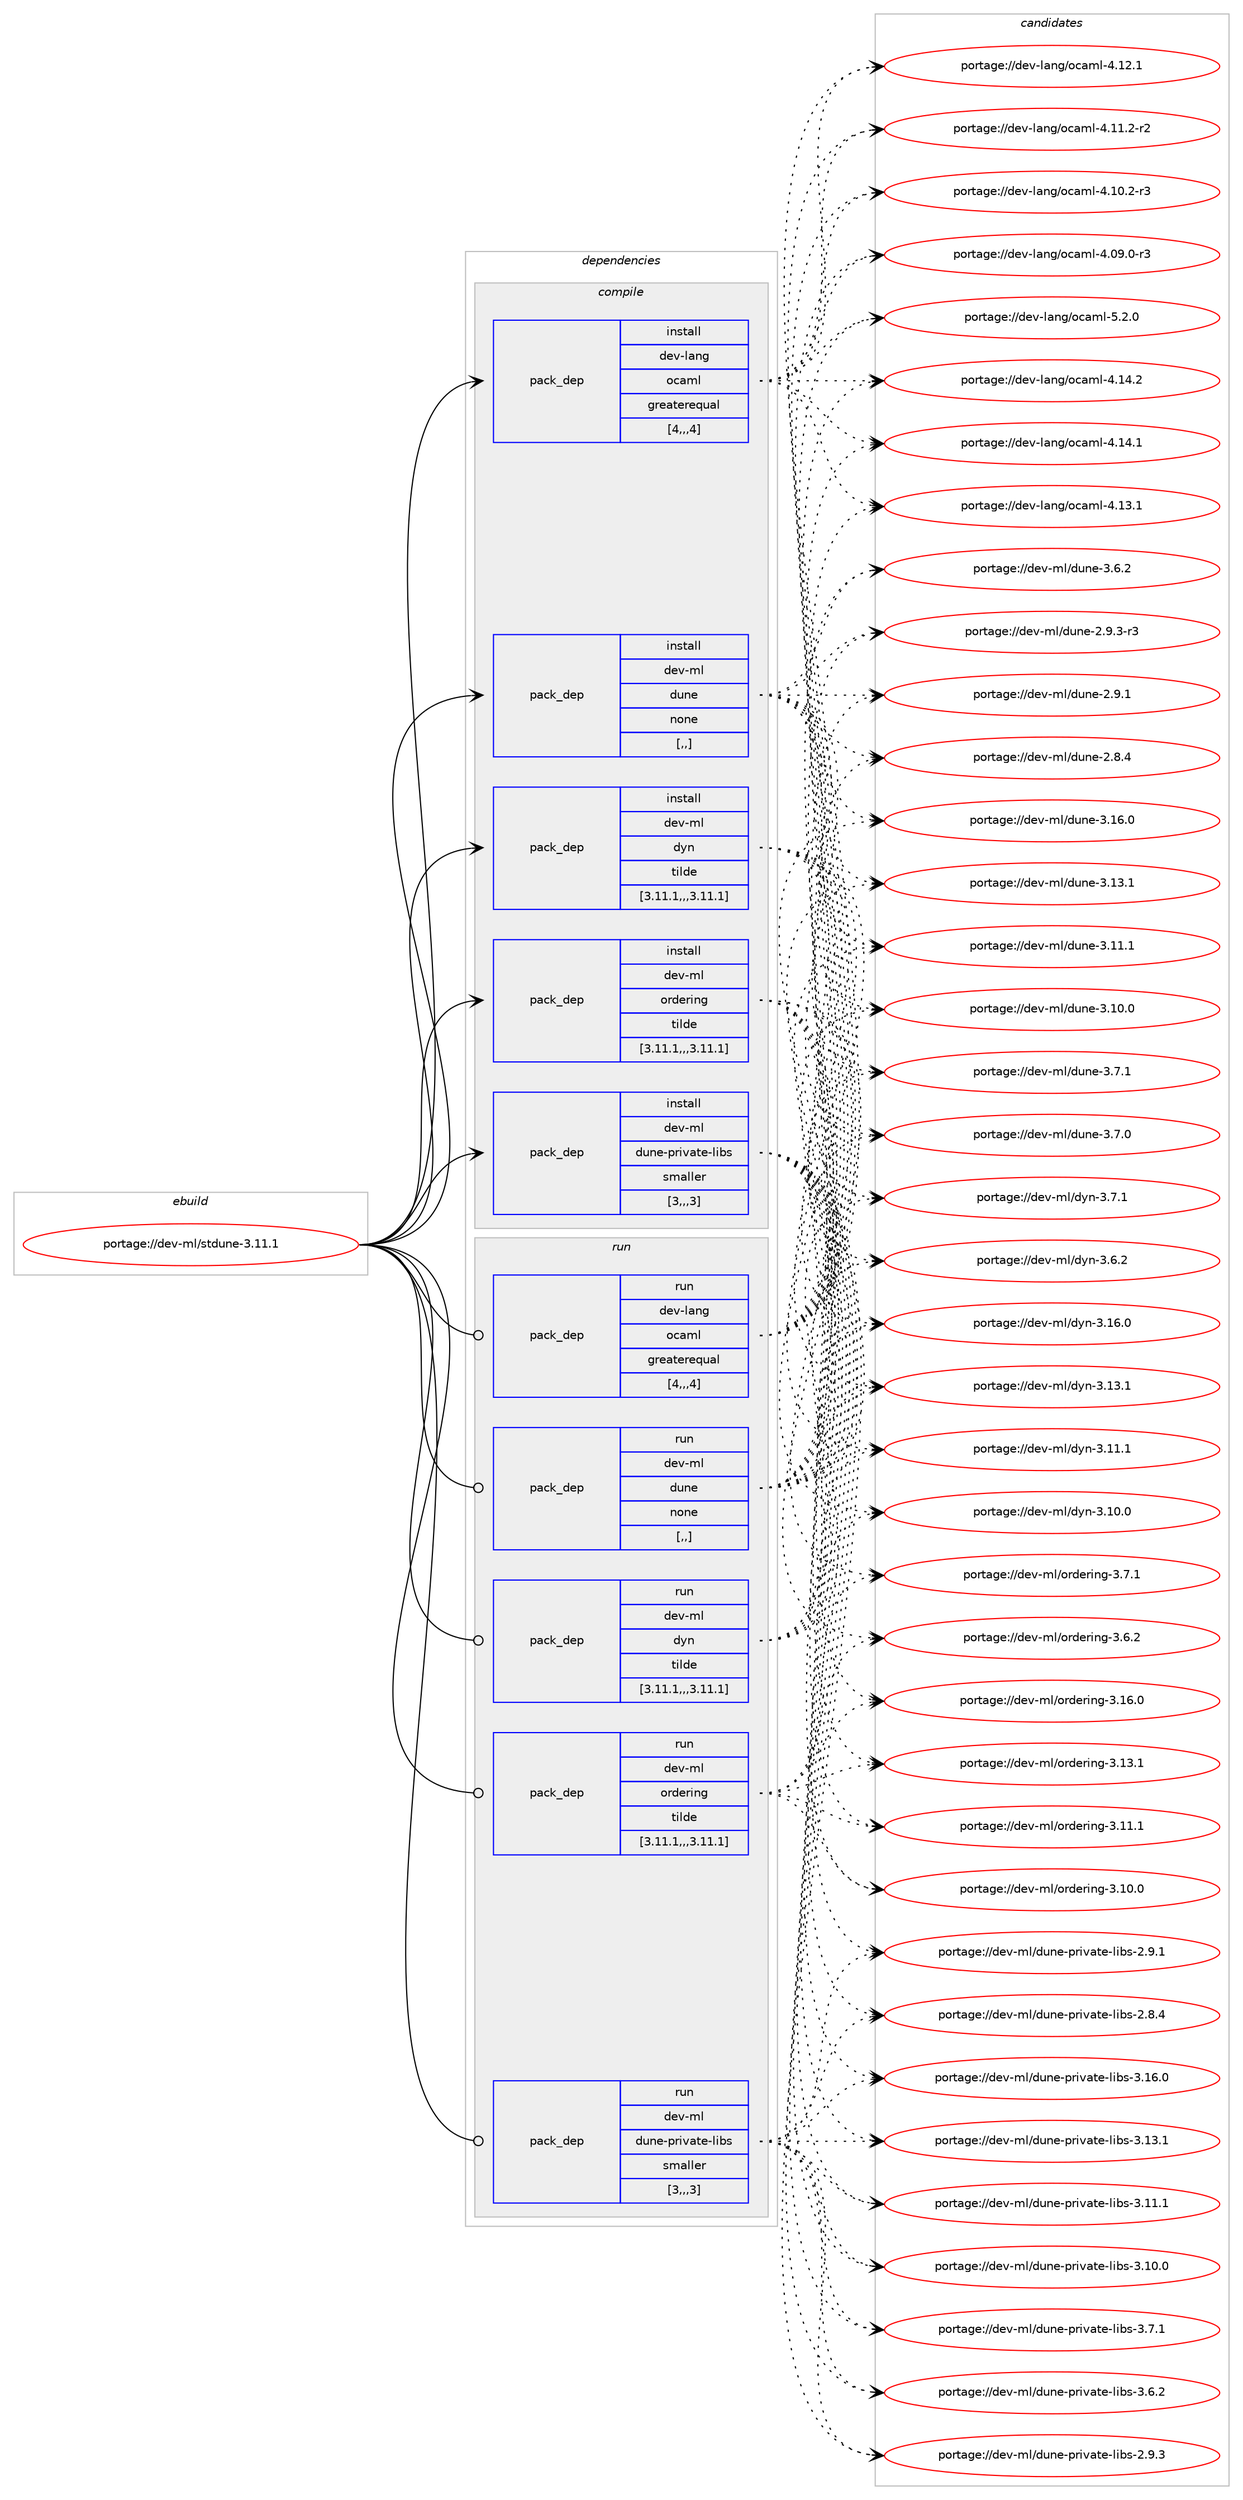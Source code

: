 digraph prolog {

# *************
# Graph options
# *************

newrank=true;
concentrate=true;
compound=true;
graph [rankdir=LR,fontname=Helvetica,fontsize=10,ranksep=1.5];#, ranksep=2.5, nodesep=0.2];
edge  [arrowhead=vee];
node  [fontname=Helvetica,fontsize=10];

# **********
# The ebuild
# **********

subgraph cluster_leftcol {
color=gray;
label=<<i>ebuild</i>>;
id [label="portage://dev-ml/stdune-3.11.1", color=red, width=4, href="../dev-ml/stdune-3.11.1.svg"];
}

# ****************
# The dependencies
# ****************

subgraph cluster_midcol {
color=gray;
label=<<i>dependencies</i>>;
subgraph cluster_compile {
fillcolor="#eeeeee";
style=filled;
label=<<i>compile</i>>;
subgraph pack93725 {
dependency124639 [label=<<TABLE BORDER="0" CELLBORDER="1" CELLSPACING="0" CELLPADDING="4" WIDTH="220"><TR><TD ROWSPAN="6" CELLPADDING="30">pack_dep</TD></TR><TR><TD WIDTH="110">install</TD></TR><TR><TD>dev-lang</TD></TR><TR><TD>ocaml</TD></TR><TR><TD>greaterequal</TD></TR><TR><TD>[4,,,4]</TD></TR></TABLE>>, shape=none, color=blue];
}
id:e -> dependency124639:w [weight=20,style="solid",arrowhead="vee"];
subgraph pack93726 {
dependency124640 [label=<<TABLE BORDER="0" CELLBORDER="1" CELLSPACING="0" CELLPADDING="4" WIDTH="220"><TR><TD ROWSPAN="6" CELLPADDING="30">pack_dep</TD></TR><TR><TD WIDTH="110">install</TD></TR><TR><TD>dev-ml</TD></TR><TR><TD>dune</TD></TR><TR><TD>none</TD></TR><TR><TD>[,,]</TD></TR></TABLE>>, shape=none, color=blue];
}
id:e -> dependency124640:w [weight=20,style="solid",arrowhead="vee"];
subgraph pack93727 {
dependency124641 [label=<<TABLE BORDER="0" CELLBORDER="1" CELLSPACING="0" CELLPADDING="4" WIDTH="220"><TR><TD ROWSPAN="6" CELLPADDING="30">pack_dep</TD></TR><TR><TD WIDTH="110">install</TD></TR><TR><TD>dev-ml</TD></TR><TR><TD>dyn</TD></TR><TR><TD>tilde</TD></TR><TR><TD>[3.11.1,,,3.11.1]</TD></TR></TABLE>>, shape=none, color=blue];
}
id:e -> dependency124641:w [weight=20,style="solid",arrowhead="vee"];
subgraph pack93728 {
dependency124642 [label=<<TABLE BORDER="0" CELLBORDER="1" CELLSPACING="0" CELLPADDING="4" WIDTH="220"><TR><TD ROWSPAN="6" CELLPADDING="30">pack_dep</TD></TR><TR><TD WIDTH="110">install</TD></TR><TR><TD>dev-ml</TD></TR><TR><TD>ordering</TD></TR><TR><TD>tilde</TD></TR><TR><TD>[3.11.1,,,3.11.1]</TD></TR></TABLE>>, shape=none, color=blue];
}
id:e -> dependency124642:w [weight=20,style="solid",arrowhead="vee"];
subgraph pack93729 {
dependency124643 [label=<<TABLE BORDER="0" CELLBORDER="1" CELLSPACING="0" CELLPADDING="4" WIDTH="220"><TR><TD ROWSPAN="6" CELLPADDING="30">pack_dep</TD></TR><TR><TD WIDTH="110">install</TD></TR><TR><TD>dev-ml</TD></TR><TR><TD>dune-private-libs</TD></TR><TR><TD>smaller</TD></TR><TR><TD>[3,,,3]</TD></TR></TABLE>>, shape=none, color=blue];
}
id:e -> dependency124643:w [weight=20,style="solid",arrowhead="vee"];
}
subgraph cluster_compileandrun {
fillcolor="#eeeeee";
style=filled;
label=<<i>compile and run</i>>;
}
subgraph cluster_run {
fillcolor="#eeeeee";
style=filled;
label=<<i>run</i>>;
subgraph pack93730 {
dependency124644 [label=<<TABLE BORDER="0" CELLBORDER="1" CELLSPACING="0" CELLPADDING="4" WIDTH="220"><TR><TD ROWSPAN="6" CELLPADDING="30">pack_dep</TD></TR><TR><TD WIDTH="110">run</TD></TR><TR><TD>dev-lang</TD></TR><TR><TD>ocaml</TD></TR><TR><TD>greaterequal</TD></TR><TR><TD>[4,,,4]</TD></TR></TABLE>>, shape=none, color=blue];
}
id:e -> dependency124644:w [weight=20,style="solid",arrowhead="odot"];
subgraph pack93731 {
dependency124645 [label=<<TABLE BORDER="0" CELLBORDER="1" CELLSPACING="0" CELLPADDING="4" WIDTH="220"><TR><TD ROWSPAN="6" CELLPADDING="30">pack_dep</TD></TR><TR><TD WIDTH="110">run</TD></TR><TR><TD>dev-ml</TD></TR><TR><TD>dune</TD></TR><TR><TD>none</TD></TR><TR><TD>[,,]</TD></TR></TABLE>>, shape=none, color=blue];
}
id:e -> dependency124645:w [weight=20,style="solid",arrowhead="odot"];
subgraph pack93732 {
dependency124646 [label=<<TABLE BORDER="0" CELLBORDER="1" CELLSPACING="0" CELLPADDING="4" WIDTH="220"><TR><TD ROWSPAN="6" CELLPADDING="30">pack_dep</TD></TR><TR><TD WIDTH="110">run</TD></TR><TR><TD>dev-ml</TD></TR><TR><TD>dyn</TD></TR><TR><TD>tilde</TD></TR><TR><TD>[3.11.1,,,3.11.1]</TD></TR></TABLE>>, shape=none, color=blue];
}
id:e -> dependency124646:w [weight=20,style="solid",arrowhead="odot"];
subgraph pack93733 {
dependency124647 [label=<<TABLE BORDER="0" CELLBORDER="1" CELLSPACING="0" CELLPADDING="4" WIDTH="220"><TR><TD ROWSPAN="6" CELLPADDING="30">pack_dep</TD></TR><TR><TD WIDTH="110">run</TD></TR><TR><TD>dev-ml</TD></TR><TR><TD>ordering</TD></TR><TR><TD>tilde</TD></TR><TR><TD>[3.11.1,,,3.11.1]</TD></TR></TABLE>>, shape=none, color=blue];
}
id:e -> dependency124647:w [weight=20,style="solid",arrowhead="odot"];
subgraph pack93734 {
dependency124648 [label=<<TABLE BORDER="0" CELLBORDER="1" CELLSPACING="0" CELLPADDING="4" WIDTH="220"><TR><TD ROWSPAN="6" CELLPADDING="30">pack_dep</TD></TR><TR><TD WIDTH="110">run</TD></TR><TR><TD>dev-ml</TD></TR><TR><TD>dune-private-libs</TD></TR><TR><TD>smaller</TD></TR><TR><TD>[3,,,3]</TD></TR></TABLE>>, shape=none, color=blue];
}
id:e -> dependency124648:w [weight=20,style="solid",arrowhead="odot"];
}
}

# **************
# The candidates
# **************

subgraph cluster_choices {
rank=same;
color=gray;
label=<<i>candidates</i>>;

subgraph choice93725 {
color=black;
nodesep=1;
choice1001011184510897110103471119997109108455346504648 [label="portage://dev-lang/ocaml-5.2.0", color=red, width=4,href="../dev-lang/ocaml-5.2.0.svg"];
choice100101118451089711010347111999710910845524649524650 [label="portage://dev-lang/ocaml-4.14.2", color=red, width=4,href="../dev-lang/ocaml-4.14.2.svg"];
choice100101118451089711010347111999710910845524649524649 [label="portage://dev-lang/ocaml-4.14.1", color=red, width=4,href="../dev-lang/ocaml-4.14.1.svg"];
choice100101118451089711010347111999710910845524649514649 [label="portage://dev-lang/ocaml-4.13.1", color=red, width=4,href="../dev-lang/ocaml-4.13.1.svg"];
choice100101118451089711010347111999710910845524649504649 [label="portage://dev-lang/ocaml-4.12.1", color=red, width=4,href="../dev-lang/ocaml-4.12.1.svg"];
choice1001011184510897110103471119997109108455246494946504511450 [label="portage://dev-lang/ocaml-4.11.2-r2", color=red, width=4,href="../dev-lang/ocaml-4.11.2-r2.svg"];
choice1001011184510897110103471119997109108455246494846504511451 [label="portage://dev-lang/ocaml-4.10.2-r3", color=red, width=4,href="../dev-lang/ocaml-4.10.2-r3.svg"];
choice1001011184510897110103471119997109108455246485746484511451 [label="portage://dev-lang/ocaml-4.09.0-r3", color=red, width=4,href="../dev-lang/ocaml-4.09.0-r3.svg"];
dependency124639:e -> choice1001011184510897110103471119997109108455346504648:w [style=dotted,weight="100"];
dependency124639:e -> choice100101118451089711010347111999710910845524649524650:w [style=dotted,weight="100"];
dependency124639:e -> choice100101118451089711010347111999710910845524649524649:w [style=dotted,weight="100"];
dependency124639:e -> choice100101118451089711010347111999710910845524649514649:w [style=dotted,weight="100"];
dependency124639:e -> choice100101118451089711010347111999710910845524649504649:w [style=dotted,weight="100"];
dependency124639:e -> choice1001011184510897110103471119997109108455246494946504511450:w [style=dotted,weight="100"];
dependency124639:e -> choice1001011184510897110103471119997109108455246494846504511451:w [style=dotted,weight="100"];
dependency124639:e -> choice1001011184510897110103471119997109108455246485746484511451:w [style=dotted,weight="100"];
}
subgraph choice93726 {
color=black;
nodesep=1;
choice100101118451091084710011711010145514649544648 [label="portage://dev-ml/dune-3.16.0", color=red, width=4,href="../dev-ml/dune-3.16.0.svg"];
choice100101118451091084710011711010145514649514649 [label="portage://dev-ml/dune-3.13.1", color=red, width=4,href="../dev-ml/dune-3.13.1.svg"];
choice100101118451091084710011711010145514649494649 [label="portage://dev-ml/dune-3.11.1", color=red, width=4,href="../dev-ml/dune-3.11.1.svg"];
choice100101118451091084710011711010145514649484648 [label="portage://dev-ml/dune-3.10.0", color=red, width=4,href="../dev-ml/dune-3.10.0.svg"];
choice1001011184510910847100117110101455146554649 [label="portage://dev-ml/dune-3.7.1", color=red, width=4,href="../dev-ml/dune-3.7.1.svg"];
choice1001011184510910847100117110101455146554648 [label="portage://dev-ml/dune-3.7.0", color=red, width=4,href="../dev-ml/dune-3.7.0.svg"];
choice1001011184510910847100117110101455146544650 [label="portage://dev-ml/dune-3.6.2", color=red, width=4,href="../dev-ml/dune-3.6.2.svg"];
choice10010111845109108471001171101014550465746514511451 [label="portage://dev-ml/dune-2.9.3-r3", color=red, width=4,href="../dev-ml/dune-2.9.3-r3.svg"];
choice1001011184510910847100117110101455046574649 [label="portage://dev-ml/dune-2.9.1", color=red, width=4,href="../dev-ml/dune-2.9.1.svg"];
choice1001011184510910847100117110101455046564652 [label="portage://dev-ml/dune-2.8.4", color=red, width=4,href="../dev-ml/dune-2.8.4.svg"];
dependency124640:e -> choice100101118451091084710011711010145514649544648:w [style=dotted,weight="100"];
dependency124640:e -> choice100101118451091084710011711010145514649514649:w [style=dotted,weight="100"];
dependency124640:e -> choice100101118451091084710011711010145514649494649:w [style=dotted,weight="100"];
dependency124640:e -> choice100101118451091084710011711010145514649484648:w [style=dotted,weight="100"];
dependency124640:e -> choice1001011184510910847100117110101455146554649:w [style=dotted,weight="100"];
dependency124640:e -> choice1001011184510910847100117110101455146554648:w [style=dotted,weight="100"];
dependency124640:e -> choice1001011184510910847100117110101455146544650:w [style=dotted,weight="100"];
dependency124640:e -> choice10010111845109108471001171101014550465746514511451:w [style=dotted,weight="100"];
dependency124640:e -> choice1001011184510910847100117110101455046574649:w [style=dotted,weight="100"];
dependency124640:e -> choice1001011184510910847100117110101455046564652:w [style=dotted,weight="100"];
}
subgraph choice93727 {
color=black;
nodesep=1;
choice100101118451091084710012111045514649544648 [label="portage://dev-ml/dyn-3.16.0", color=red, width=4,href="../dev-ml/dyn-3.16.0.svg"];
choice100101118451091084710012111045514649514649 [label="portage://dev-ml/dyn-3.13.1", color=red, width=4,href="../dev-ml/dyn-3.13.1.svg"];
choice100101118451091084710012111045514649494649 [label="portage://dev-ml/dyn-3.11.1", color=red, width=4,href="../dev-ml/dyn-3.11.1.svg"];
choice100101118451091084710012111045514649484648 [label="portage://dev-ml/dyn-3.10.0", color=red, width=4,href="../dev-ml/dyn-3.10.0.svg"];
choice1001011184510910847100121110455146554649 [label="portage://dev-ml/dyn-3.7.1", color=red, width=4,href="../dev-ml/dyn-3.7.1.svg"];
choice1001011184510910847100121110455146544650 [label="portage://dev-ml/dyn-3.6.2", color=red, width=4,href="../dev-ml/dyn-3.6.2.svg"];
dependency124641:e -> choice100101118451091084710012111045514649544648:w [style=dotted,weight="100"];
dependency124641:e -> choice100101118451091084710012111045514649514649:w [style=dotted,weight="100"];
dependency124641:e -> choice100101118451091084710012111045514649494649:w [style=dotted,weight="100"];
dependency124641:e -> choice100101118451091084710012111045514649484648:w [style=dotted,weight="100"];
dependency124641:e -> choice1001011184510910847100121110455146554649:w [style=dotted,weight="100"];
dependency124641:e -> choice1001011184510910847100121110455146544650:w [style=dotted,weight="100"];
}
subgraph choice93728 {
color=black;
nodesep=1;
choice100101118451091084711111410010111410511010345514649544648 [label="portage://dev-ml/ordering-3.16.0", color=red, width=4,href="../dev-ml/ordering-3.16.0.svg"];
choice100101118451091084711111410010111410511010345514649514649 [label="portage://dev-ml/ordering-3.13.1", color=red, width=4,href="../dev-ml/ordering-3.13.1.svg"];
choice100101118451091084711111410010111410511010345514649494649 [label="portage://dev-ml/ordering-3.11.1", color=red, width=4,href="../dev-ml/ordering-3.11.1.svg"];
choice100101118451091084711111410010111410511010345514649484648 [label="portage://dev-ml/ordering-3.10.0", color=red, width=4,href="../dev-ml/ordering-3.10.0.svg"];
choice1001011184510910847111114100101114105110103455146554649 [label="portage://dev-ml/ordering-3.7.1", color=red, width=4,href="../dev-ml/ordering-3.7.1.svg"];
choice1001011184510910847111114100101114105110103455146544650 [label="portage://dev-ml/ordering-3.6.2", color=red, width=4,href="../dev-ml/ordering-3.6.2.svg"];
dependency124642:e -> choice100101118451091084711111410010111410511010345514649544648:w [style=dotted,weight="100"];
dependency124642:e -> choice100101118451091084711111410010111410511010345514649514649:w [style=dotted,weight="100"];
dependency124642:e -> choice100101118451091084711111410010111410511010345514649494649:w [style=dotted,weight="100"];
dependency124642:e -> choice100101118451091084711111410010111410511010345514649484648:w [style=dotted,weight="100"];
dependency124642:e -> choice1001011184510910847111114100101114105110103455146554649:w [style=dotted,weight="100"];
dependency124642:e -> choice1001011184510910847111114100101114105110103455146544650:w [style=dotted,weight="100"];
}
subgraph choice93729 {
color=black;
nodesep=1;
choice10010111845109108471001171101014511211410511897116101451081059811545514649544648 [label="portage://dev-ml/dune-private-libs-3.16.0", color=red, width=4,href="../dev-ml/dune-private-libs-3.16.0.svg"];
choice10010111845109108471001171101014511211410511897116101451081059811545514649514649 [label="portage://dev-ml/dune-private-libs-3.13.1", color=red, width=4,href="../dev-ml/dune-private-libs-3.13.1.svg"];
choice10010111845109108471001171101014511211410511897116101451081059811545514649494649 [label="portage://dev-ml/dune-private-libs-3.11.1", color=red, width=4,href="../dev-ml/dune-private-libs-3.11.1.svg"];
choice10010111845109108471001171101014511211410511897116101451081059811545514649484648 [label="portage://dev-ml/dune-private-libs-3.10.0", color=red, width=4,href="../dev-ml/dune-private-libs-3.10.0.svg"];
choice100101118451091084710011711010145112114105118971161014510810598115455146554649 [label="portage://dev-ml/dune-private-libs-3.7.1", color=red, width=4,href="../dev-ml/dune-private-libs-3.7.1.svg"];
choice100101118451091084710011711010145112114105118971161014510810598115455146544650 [label="portage://dev-ml/dune-private-libs-3.6.2", color=red, width=4,href="../dev-ml/dune-private-libs-3.6.2.svg"];
choice100101118451091084710011711010145112114105118971161014510810598115455046574651 [label="portage://dev-ml/dune-private-libs-2.9.3", color=red, width=4,href="../dev-ml/dune-private-libs-2.9.3.svg"];
choice100101118451091084710011711010145112114105118971161014510810598115455046574649 [label="portage://dev-ml/dune-private-libs-2.9.1", color=red, width=4,href="../dev-ml/dune-private-libs-2.9.1.svg"];
choice100101118451091084710011711010145112114105118971161014510810598115455046564652 [label="portage://dev-ml/dune-private-libs-2.8.4", color=red, width=4,href="../dev-ml/dune-private-libs-2.8.4.svg"];
dependency124643:e -> choice10010111845109108471001171101014511211410511897116101451081059811545514649544648:w [style=dotted,weight="100"];
dependency124643:e -> choice10010111845109108471001171101014511211410511897116101451081059811545514649514649:w [style=dotted,weight="100"];
dependency124643:e -> choice10010111845109108471001171101014511211410511897116101451081059811545514649494649:w [style=dotted,weight="100"];
dependency124643:e -> choice10010111845109108471001171101014511211410511897116101451081059811545514649484648:w [style=dotted,weight="100"];
dependency124643:e -> choice100101118451091084710011711010145112114105118971161014510810598115455146554649:w [style=dotted,weight="100"];
dependency124643:e -> choice100101118451091084710011711010145112114105118971161014510810598115455146544650:w [style=dotted,weight="100"];
dependency124643:e -> choice100101118451091084710011711010145112114105118971161014510810598115455046574651:w [style=dotted,weight="100"];
dependency124643:e -> choice100101118451091084710011711010145112114105118971161014510810598115455046574649:w [style=dotted,weight="100"];
dependency124643:e -> choice100101118451091084710011711010145112114105118971161014510810598115455046564652:w [style=dotted,weight="100"];
}
subgraph choice93730 {
color=black;
nodesep=1;
choice1001011184510897110103471119997109108455346504648 [label="portage://dev-lang/ocaml-5.2.0", color=red, width=4,href="../dev-lang/ocaml-5.2.0.svg"];
choice100101118451089711010347111999710910845524649524650 [label="portage://dev-lang/ocaml-4.14.2", color=red, width=4,href="../dev-lang/ocaml-4.14.2.svg"];
choice100101118451089711010347111999710910845524649524649 [label="portage://dev-lang/ocaml-4.14.1", color=red, width=4,href="../dev-lang/ocaml-4.14.1.svg"];
choice100101118451089711010347111999710910845524649514649 [label="portage://dev-lang/ocaml-4.13.1", color=red, width=4,href="../dev-lang/ocaml-4.13.1.svg"];
choice100101118451089711010347111999710910845524649504649 [label="portage://dev-lang/ocaml-4.12.1", color=red, width=4,href="../dev-lang/ocaml-4.12.1.svg"];
choice1001011184510897110103471119997109108455246494946504511450 [label="portage://dev-lang/ocaml-4.11.2-r2", color=red, width=4,href="../dev-lang/ocaml-4.11.2-r2.svg"];
choice1001011184510897110103471119997109108455246494846504511451 [label="portage://dev-lang/ocaml-4.10.2-r3", color=red, width=4,href="../dev-lang/ocaml-4.10.2-r3.svg"];
choice1001011184510897110103471119997109108455246485746484511451 [label="portage://dev-lang/ocaml-4.09.0-r3", color=red, width=4,href="../dev-lang/ocaml-4.09.0-r3.svg"];
dependency124644:e -> choice1001011184510897110103471119997109108455346504648:w [style=dotted,weight="100"];
dependency124644:e -> choice100101118451089711010347111999710910845524649524650:w [style=dotted,weight="100"];
dependency124644:e -> choice100101118451089711010347111999710910845524649524649:w [style=dotted,weight="100"];
dependency124644:e -> choice100101118451089711010347111999710910845524649514649:w [style=dotted,weight="100"];
dependency124644:e -> choice100101118451089711010347111999710910845524649504649:w [style=dotted,weight="100"];
dependency124644:e -> choice1001011184510897110103471119997109108455246494946504511450:w [style=dotted,weight="100"];
dependency124644:e -> choice1001011184510897110103471119997109108455246494846504511451:w [style=dotted,weight="100"];
dependency124644:e -> choice1001011184510897110103471119997109108455246485746484511451:w [style=dotted,weight="100"];
}
subgraph choice93731 {
color=black;
nodesep=1;
choice100101118451091084710011711010145514649544648 [label="portage://dev-ml/dune-3.16.0", color=red, width=4,href="../dev-ml/dune-3.16.0.svg"];
choice100101118451091084710011711010145514649514649 [label="portage://dev-ml/dune-3.13.1", color=red, width=4,href="../dev-ml/dune-3.13.1.svg"];
choice100101118451091084710011711010145514649494649 [label="portage://dev-ml/dune-3.11.1", color=red, width=4,href="../dev-ml/dune-3.11.1.svg"];
choice100101118451091084710011711010145514649484648 [label="portage://dev-ml/dune-3.10.0", color=red, width=4,href="../dev-ml/dune-3.10.0.svg"];
choice1001011184510910847100117110101455146554649 [label="portage://dev-ml/dune-3.7.1", color=red, width=4,href="../dev-ml/dune-3.7.1.svg"];
choice1001011184510910847100117110101455146554648 [label="portage://dev-ml/dune-3.7.0", color=red, width=4,href="../dev-ml/dune-3.7.0.svg"];
choice1001011184510910847100117110101455146544650 [label="portage://dev-ml/dune-3.6.2", color=red, width=4,href="../dev-ml/dune-3.6.2.svg"];
choice10010111845109108471001171101014550465746514511451 [label="portage://dev-ml/dune-2.9.3-r3", color=red, width=4,href="../dev-ml/dune-2.9.3-r3.svg"];
choice1001011184510910847100117110101455046574649 [label="portage://dev-ml/dune-2.9.1", color=red, width=4,href="../dev-ml/dune-2.9.1.svg"];
choice1001011184510910847100117110101455046564652 [label="portage://dev-ml/dune-2.8.4", color=red, width=4,href="../dev-ml/dune-2.8.4.svg"];
dependency124645:e -> choice100101118451091084710011711010145514649544648:w [style=dotted,weight="100"];
dependency124645:e -> choice100101118451091084710011711010145514649514649:w [style=dotted,weight="100"];
dependency124645:e -> choice100101118451091084710011711010145514649494649:w [style=dotted,weight="100"];
dependency124645:e -> choice100101118451091084710011711010145514649484648:w [style=dotted,weight="100"];
dependency124645:e -> choice1001011184510910847100117110101455146554649:w [style=dotted,weight="100"];
dependency124645:e -> choice1001011184510910847100117110101455146554648:w [style=dotted,weight="100"];
dependency124645:e -> choice1001011184510910847100117110101455146544650:w [style=dotted,weight="100"];
dependency124645:e -> choice10010111845109108471001171101014550465746514511451:w [style=dotted,weight="100"];
dependency124645:e -> choice1001011184510910847100117110101455046574649:w [style=dotted,weight="100"];
dependency124645:e -> choice1001011184510910847100117110101455046564652:w [style=dotted,weight="100"];
}
subgraph choice93732 {
color=black;
nodesep=1;
choice100101118451091084710012111045514649544648 [label="portage://dev-ml/dyn-3.16.0", color=red, width=4,href="../dev-ml/dyn-3.16.0.svg"];
choice100101118451091084710012111045514649514649 [label="portage://dev-ml/dyn-3.13.1", color=red, width=4,href="../dev-ml/dyn-3.13.1.svg"];
choice100101118451091084710012111045514649494649 [label="portage://dev-ml/dyn-3.11.1", color=red, width=4,href="../dev-ml/dyn-3.11.1.svg"];
choice100101118451091084710012111045514649484648 [label="portage://dev-ml/dyn-3.10.0", color=red, width=4,href="../dev-ml/dyn-3.10.0.svg"];
choice1001011184510910847100121110455146554649 [label="portage://dev-ml/dyn-3.7.1", color=red, width=4,href="../dev-ml/dyn-3.7.1.svg"];
choice1001011184510910847100121110455146544650 [label="portage://dev-ml/dyn-3.6.2", color=red, width=4,href="../dev-ml/dyn-3.6.2.svg"];
dependency124646:e -> choice100101118451091084710012111045514649544648:w [style=dotted,weight="100"];
dependency124646:e -> choice100101118451091084710012111045514649514649:w [style=dotted,weight="100"];
dependency124646:e -> choice100101118451091084710012111045514649494649:w [style=dotted,weight="100"];
dependency124646:e -> choice100101118451091084710012111045514649484648:w [style=dotted,weight="100"];
dependency124646:e -> choice1001011184510910847100121110455146554649:w [style=dotted,weight="100"];
dependency124646:e -> choice1001011184510910847100121110455146544650:w [style=dotted,weight="100"];
}
subgraph choice93733 {
color=black;
nodesep=1;
choice100101118451091084711111410010111410511010345514649544648 [label="portage://dev-ml/ordering-3.16.0", color=red, width=4,href="../dev-ml/ordering-3.16.0.svg"];
choice100101118451091084711111410010111410511010345514649514649 [label="portage://dev-ml/ordering-3.13.1", color=red, width=4,href="../dev-ml/ordering-3.13.1.svg"];
choice100101118451091084711111410010111410511010345514649494649 [label="portage://dev-ml/ordering-3.11.1", color=red, width=4,href="../dev-ml/ordering-3.11.1.svg"];
choice100101118451091084711111410010111410511010345514649484648 [label="portage://dev-ml/ordering-3.10.0", color=red, width=4,href="../dev-ml/ordering-3.10.0.svg"];
choice1001011184510910847111114100101114105110103455146554649 [label="portage://dev-ml/ordering-3.7.1", color=red, width=4,href="../dev-ml/ordering-3.7.1.svg"];
choice1001011184510910847111114100101114105110103455146544650 [label="portage://dev-ml/ordering-3.6.2", color=red, width=4,href="../dev-ml/ordering-3.6.2.svg"];
dependency124647:e -> choice100101118451091084711111410010111410511010345514649544648:w [style=dotted,weight="100"];
dependency124647:e -> choice100101118451091084711111410010111410511010345514649514649:w [style=dotted,weight="100"];
dependency124647:e -> choice100101118451091084711111410010111410511010345514649494649:w [style=dotted,weight="100"];
dependency124647:e -> choice100101118451091084711111410010111410511010345514649484648:w [style=dotted,weight="100"];
dependency124647:e -> choice1001011184510910847111114100101114105110103455146554649:w [style=dotted,weight="100"];
dependency124647:e -> choice1001011184510910847111114100101114105110103455146544650:w [style=dotted,weight="100"];
}
subgraph choice93734 {
color=black;
nodesep=1;
choice10010111845109108471001171101014511211410511897116101451081059811545514649544648 [label="portage://dev-ml/dune-private-libs-3.16.0", color=red, width=4,href="../dev-ml/dune-private-libs-3.16.0.svg"];
choice10010111845109108471001171101014511211410511897116101451081059811545514649514649 [label="portage://dev-ml/dune-private-libs-3.13.1", color=red, width=4,href="../dev-ml/dune-private-libs-3.13.1.svg"];
choice10010111845109108471001171101014511211410511897116101451081059811545514649494649 [label="portage://dev-ml/dune-private-libs-3.11.1", color=red, width=4,href="../dev-ml/dune-private-libs-3.11.1.svg"];
choice10010111845109108471001171101014511211410511897116101451081059811545514649484648 [label="portage://dev-ml/dune-private-libs-3.10.0", color=red, width=4,href="../dev-ml/dune-private-libs-3.10.0.svg"];
choice100101118451091084710011711010145112114105118971161014510810598115455146554649 [label="portage://dev-ml/dune-private-libs-3.7.1", color=red, width=4,href="../dev-ml/dune-private-libs-3.7.1.svg"];
choice100101118451091084710011711010145112114105118971161014510810598115455146544650 [label="portage://dev-ml/dune-private-libs-3.6.2", color=red, width=4,href="../dev-ml/dune-private-libs-3.6.2.svg"];
choice100101118451091084710011711010145112114105118971161014510810598115455046574651 [label="portage://dev-ml/dune-private-libs-2.9.3", color=red, width=4,href="../dev-ml/dune-private-libs-2.9.3.svg"];
choice100101118451091084710011711010145112114105118971161014510810598115455046574649 [label="portage://dev-ml/dune-private-libs-2.9.1", color=red, width=4,href="../dev-ml/dune-private-libs-2.9.1.svg"];
choice100101118451091084710011711010145112114105118971161014510810598115455046564652 [label="portage://dev-ml/dune-private-libs-2.8.4", color=red, width=4,href="../dev-ml/dune-private-libs-2.8.4.svg"];
dependency124648:e -> choice10010111845109108471001171101014511211410511897116101451081059811545514649544648:w [style=dotted,weight="100"];
dependency124648:e -> choice10010111845109108471001171101014511211410511897116101451081059811545514649514649:w [style=dotted,weight="100"];
dependency124648:e -> choice10010111845109108471001171101014511211410511897116101451081059811545514649494649:w [style=dotted,weight="100"];
dependency124648:e -> choice10010111845109108471001171101014511211410511897116101451081059811545514649484648:w [style=dotted,weight="100"];
dependency124648:e -> choice100101118451091084710011711010145112114105118971161014510810598115455146554649:w [style=dotted,weight="100"];
dependency124648:e -> choice100101118451091084710011711010145112114105118971161014510810598115455146544650:w [style=dotted,weight="100"];
dependency124648:e -> choice100101118451091084710011711010145112114105118971161014510810598115455046574651:w [style=dotted,weight="100"];
dependency124648:e -> choice100101118451091084710011711010145112114105118971161014510810598115455046574649:w [style=dotted,weight="100"];
dependency124648:e -> choice100101118451091084710011711010145112114105118971161014510810598115455046564652:w [style=dotted,weight="100"];
}
}

}
